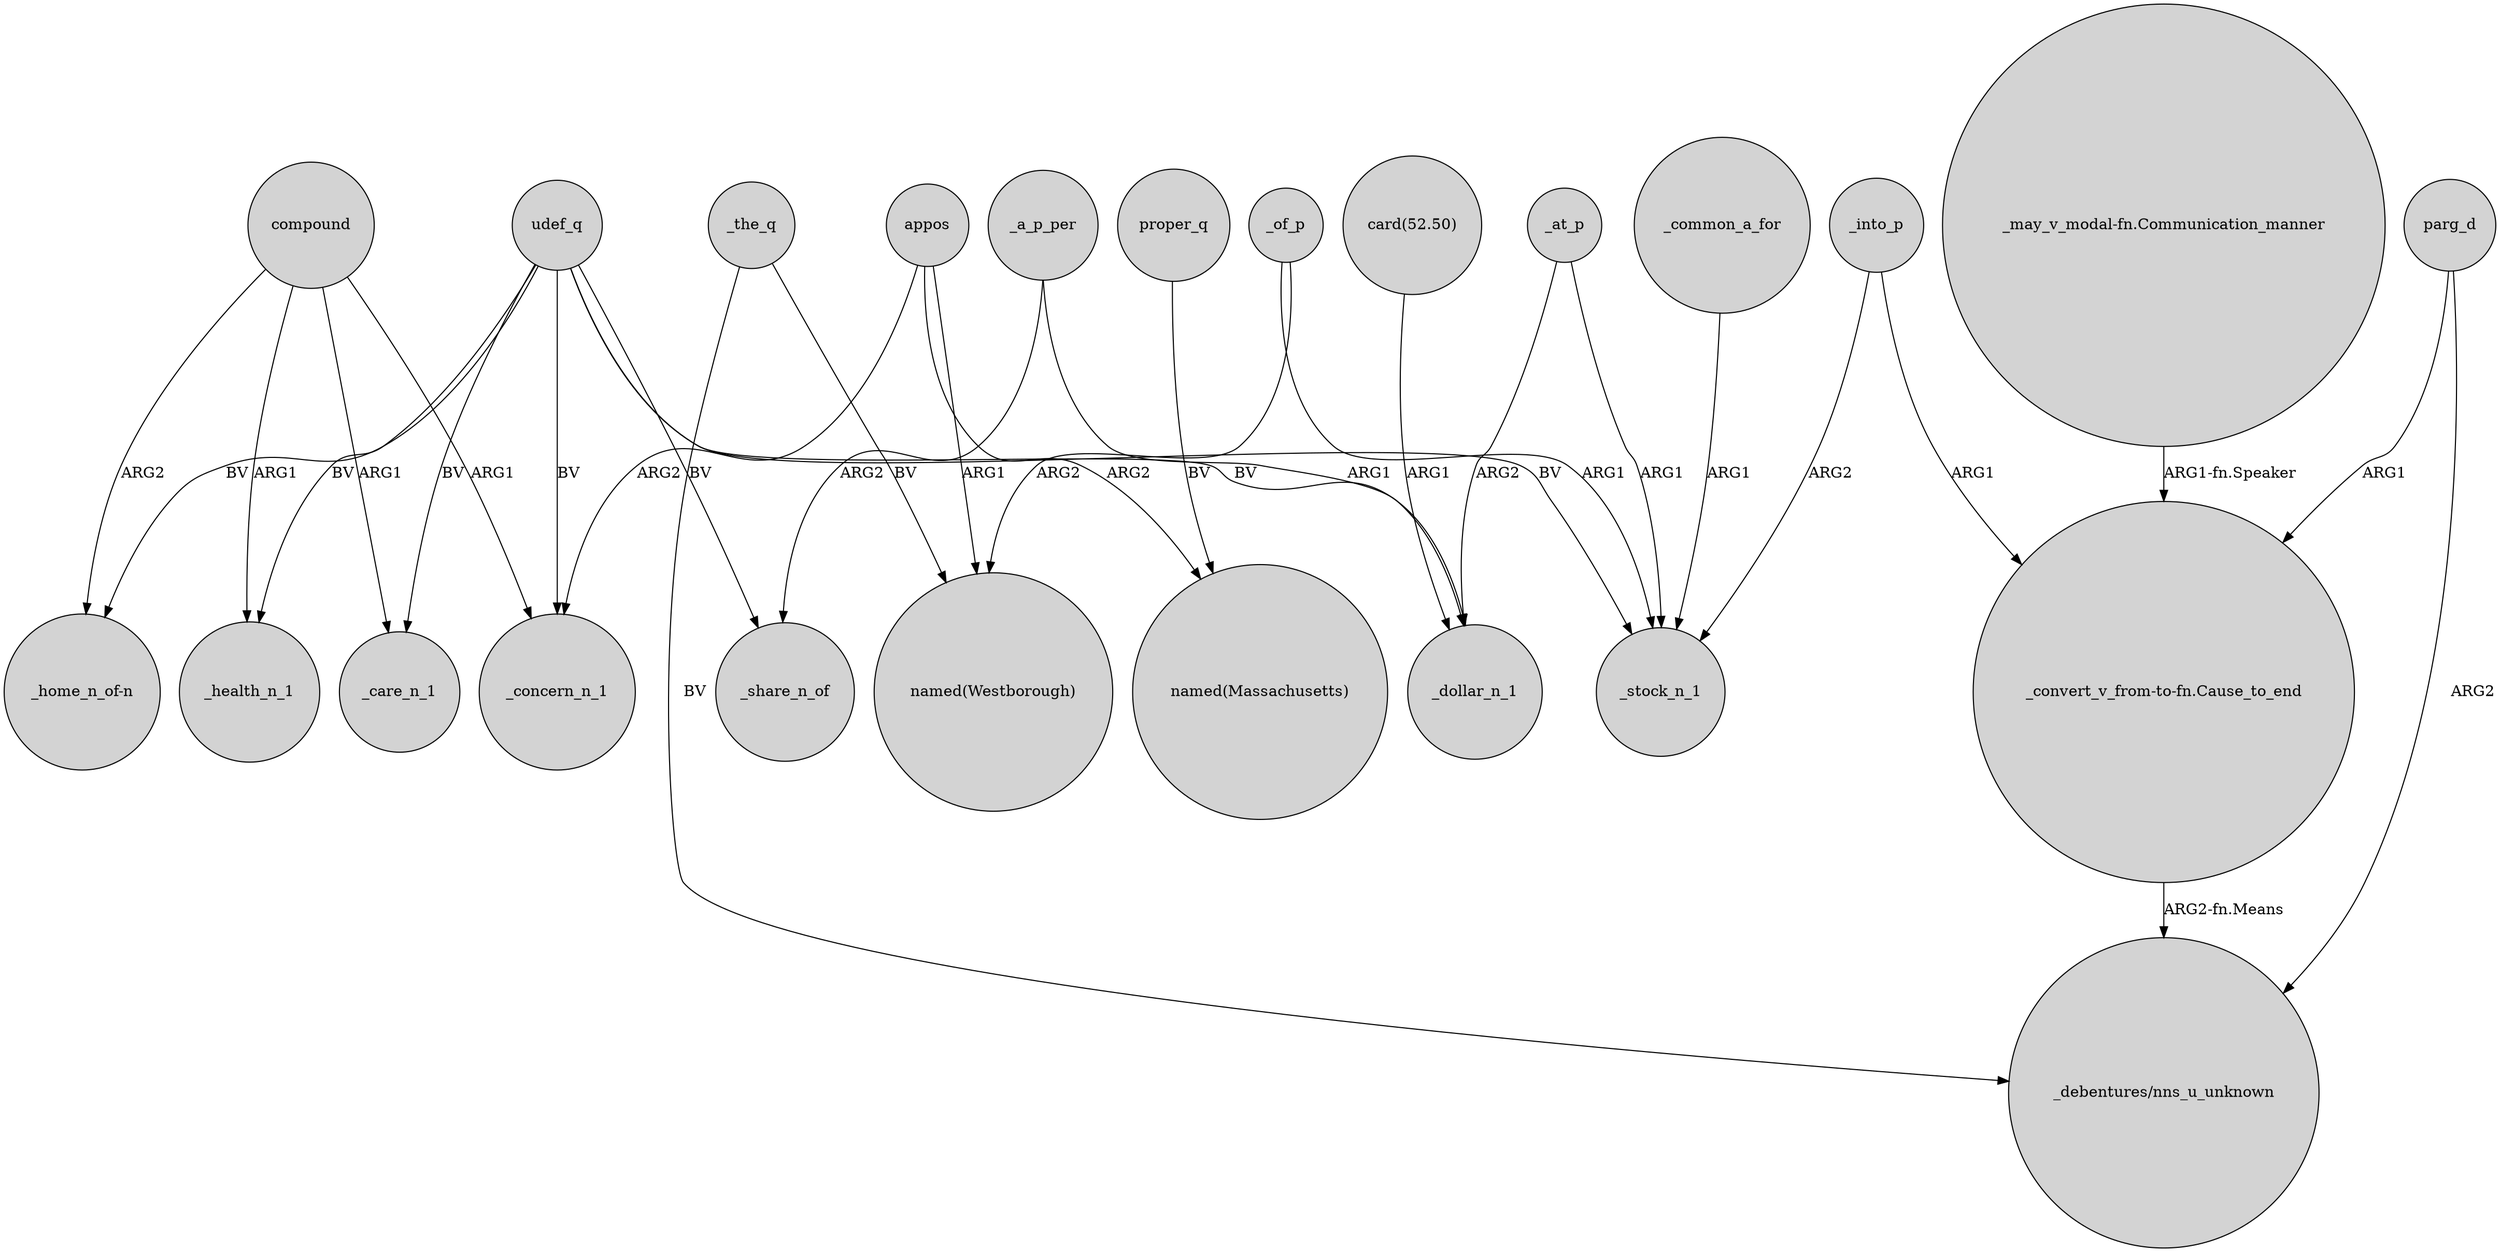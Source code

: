 digraph {
	node [shape=circle style=filled]
	udef_q -> _health_n_1 [label=BV]
	"_convert_v_from-to-fn.Cause_to_end" -> "_debentures/nns_u_unknown" [label="ARG2-fn.Means"]
	_the_q -> "named(Westborough)" [label=BV]
	_common_a_for -> _stock_n_1 [label=ARG1]
	_into_p -> _stock_n_1 [label=ARG2]
	udef_q -> _care_n_1 [label=BV]
	proper_q -> "named(Massachusetts)" [label=BV]
	_into_p -> "_convert_v_from-to-fn.Cause_to_end" [label=ARG1]
	appos -> _concern_n_1 [label=ARG2]
	compound -> _health_n_1 [label=ARG1]
	_the_q -> "_debentures/nns_u_unknown" [label=BV]
	"card(52.50)" -> _dollar_n_1 [label=ARG1]
	"_may_v_modal-fn.Communication_manner" -> "_convert_v_from-to-fn.Cause_to_end" [label="ARG1-fn.Speaker"]
	_of_p -> "named(Westborough)" [label=ARG2]
	appos -> "named(Massachusetts)" [label=ARG2]
	udef_q -> _stock_n_1 [label=BV]
	_at_p -> _dollar_n_1 [label=ARG2]
	compound -> "_home_n_of-n" [label=ARG2]
	compound -> _care_n_1 [label=ARG1]
	_a_p_per -> _share_n_of [label=ARG2]
	udef_q -> "_home_n_of-n" [label=BV]
	parg_d -> "_debentures/nns_u_unknown" [label=ARG2]
	udef_q -> _share_n_of [label=BV]
	appos -> "named(Westborough)" [label=ARG1]
	udef_q -> _dollar_n_1 [label=BV]
	_at_p -> _stock_n_1 [label=ARG1]
	compound -> _concern_n_1 [label=ARG1]
	_a_p_per -> _dollar_n_1 [label=ARG1]
	udef_q -> _concern_n_1 [label=BV]
	_of_p -> _stock_n_1 [label=ARG1]
	parg_d -> "_convert_v_from-to-fn.Cause_to_end" [label=ARG1]
}
